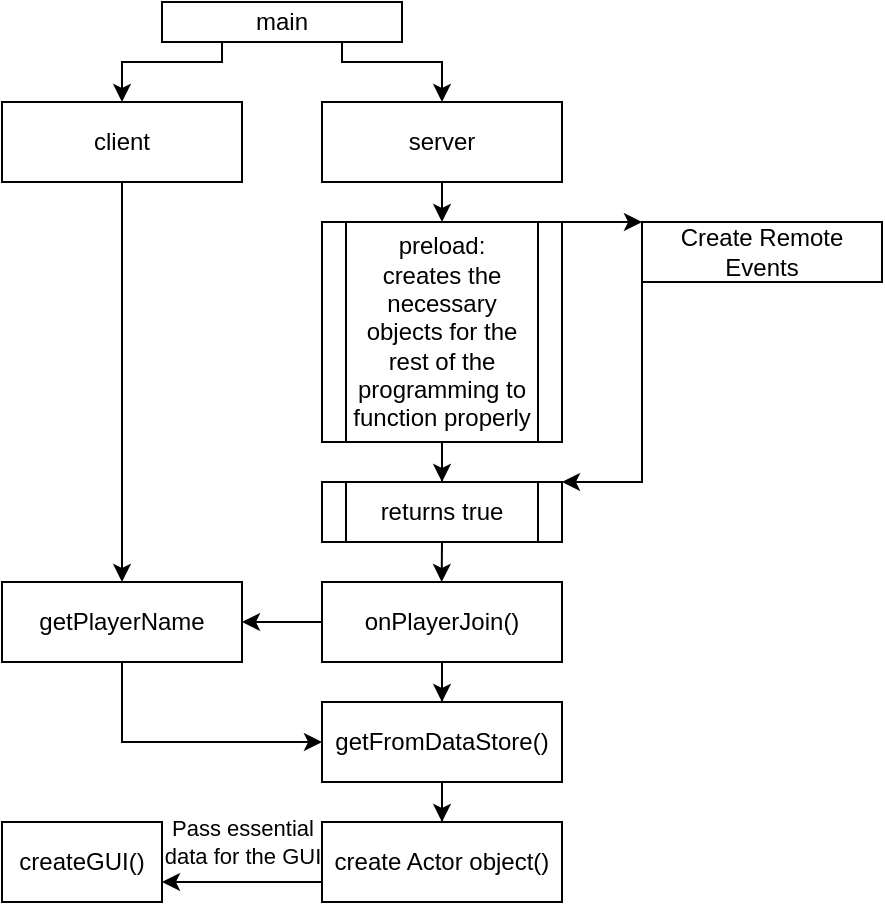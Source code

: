 <mxfile version="20.8.15" type="github">
  <diagram name="Page-1" id="XbLDaqtRXeKVts6gPO9H">
    <mxGraphModel dx="701" dy="911" grid="1" gridSize="10" guides="1" tooltips="1" connect="1" arrows="1" fold="1" page="1" pageScale="1" pageWidth="850" pageHeight="1100" math="0" shadow="0">
      <root>
        <mxCell id="0" />
        <mxCell id="1" parent="0" />
        <mxCell id="CVBLjFyR3BGaSGpz_svB-3" style="edgeStyle=orthogonalEdgeStyle;rounded=0;orthogonalLoop=1;jettySize=auto;html=1;exitX=0.25;exitY=1;exitDx=0;exitDy=0;entryX=0.5;entryY=0;entryDx=0;entryDy=0;" edge="1" parent="1" source="CVBLjFyR3BGaSGpz_svB-1" target="CVBLjFyR3BGaSGpz_svB-2">
          <mxGeometry relative="1" as="geometry">
            <Array as="points">
              <mxPoint x="390" y="100" />
              <mxPoint x="340" y="100" />
            </Array>
          </mxGeometry>
        </mxCell>
        <mxCell id="CVBLjFyR3BGaSGpz_svB-5" style="edgeStyle=orthogonalEdgeStyle;rounded=0;orthogonalLoop=1;jettySize=auto;html=1;exitX=0.75;exitY=1;exitDx=0;exitDy=0;entryX=0.5;entryY=0;entryDx=0;entryDy=0;" edge="1" parent="1" source="CVBLjFyR3BGaSGpz_svB-1" target="CVBLjFyR3BGaSGpz_svB-4">
          <mxGeometry relative="1" as="geometry">
            <Array as="points">
              <mxPoint x="450" y="100" />
              <mxPoint x="500" y="100" />
            </Array>
          </mxGeometry>
        </mxCell>
        <mxCell id="CVBLjFyR3BGaSGpz_svB-1" value="main" style="rounded=0;whiteSpace=wrap;html=1;" vertex="1" parent="1">
          <mxGeometry x="360" y="70" width="120" height="20" as="geometry" />
        </mxCell>
        <mxCell id="CVBLjFyR3BGaSGpz_svB-23" value="" style="edgeStyle=orthogonalEdgeStyle;rounded=0;orthogonalLoop=1;jettySize=auto;html=1;" edge="1" parent="1" source="CVBLjFyR3BGaSGpz_svB-2" target="CVBLjFyR3BGaSGpz_svB-22">
          <mxGeometry relative="1" as="geometry" />
        </mxCell>
        <mxCell id="CVBLjFyR3BGaSGpz_svB-2" value="client" style="rounded=0;whiteSpace=wrap;html=1;" vertex="1" parent="1">
          <mxGeometry x="280" y="120" width="120" height="40" as="geometry" />
        </mxCell>
        <mxCell id="CVBLjFyR3BGaSGpz_svB-7" style="edgeStyle=orthogonalEdgeStyle;rounded=0;orthogonalLoop=1;jettySize=auto;html=1;exitX=0.5;exitY=1;exitDx=0;exitDy=0;entryX=0.5;entryY=0;entryDx=0;entryDy=0;" edge="1" parent="1" source="CVBLjFyR3BGaSGpz_svB-4" target="CVBLjFyR3BGaSGpz_svB-6">
          <mxGeometry relative="1" as="geometry" />
        </mxCell>
        <mxCell id="CVBLjFyR3BGaSGpz_svB-4" value="server" style="rounded=0;whiteSpace=wrap;html=1;" vertex="1" parent="1">
          <mxGeometry x="440" y="120" width="120" height="40" as="geometry" />
        </mxCell>
        <mxCell id="CVBLjFyR3BGaSGpz_svB-10" style="edgeStyle=orthogonalEdgeStyle;rounded=0;orthogonalLoop=1;jettySize=auto;html=1;exitX=1;exitY=0;exitDx=0;exitDy=0;entryX=0;entryY=0;entryDx=0;entryDy=0;" edge="1" parent="1" source="CVBLjFyR3BGaSGpz_svB-6" target="CVBLjFyR3BGaSGpz_svB-9">
          <mxGeometry relative="1" as="geometry">
            <Array as="points">
              <mxPoint x="580" y="180" />
              <mxPoint x="580" y="180" />
            </Array>
          </mxGeometry>
        </mxCell>
        <mxCell id="CVBLjFyR3BGaSGpz_svB-12" value="" style="edgeStyle=orthogonalEdgeStyle;rounded=0;orthogonalLoop=1;jettySize=auto;html=1;" edge="1" parent="1" source="CVBLjFyR3BGaSGpz_svB-6" target="CVBLjFyR3BGaSGpz_svB-11">
          <mxGeometry relative="1" as="geometry" />
        </mxCell>
        <mxCell id="CVBLjFyR3BGaSGpz_svB-6" value="preload:&lt;br&gt;creates the necessary objects for the rest of the programming to function properly" style="shape=process;whiteSpace=wrap;html=1;backgroundOutline=1;" vertex="1" parent="1">
          <mxGeometry x="440" y="180" width="120" height="110" as="geometry" />
        </mxCell>
        <mxCell id="CVBLjFyR3BGaSGpz_svB-14" style="edgeStyle=orthogonalEdgeStyle;rounded=0;orthogonalLoop=1;jettySize=auto;html=1;exitX=0;exitY=1;exitDx=0;exitDy=0;entryX=1;entryY=0;entryDx=0;entryDy=0;" edge="1" parent="1" source="CVBLjFyR3BGaSGpz_svB-9" target="CVBLjFyR3BGaSGpz_svB-11">
          <mxGeometry relative="1" as="geometry">
            <Array as="points">
              <mxPoint x="600" y="310" />
            </Array>
          </mxGeometry>
        </mxCell>
        <mxCell id="CVBLjFyR3BGaSGpz_svB-9" value="Create Remote Events" style="rounded=0;whiteSpace=wrap;html=1;" vertex="1" parent="1">
          <mxGeometry x="600" y="180" width="120" height="30" as="geometry" />
        </mxCell>
        <mxCell id="CVBLjFyR3BGaSGpz_svB-15" style="edgeStyle=orthogonalEdgeStyle;rounded=0;orthogonalLoop=1;jettySize=auto;html=1;exitX=0.5;exitY=1;exitDx=0;exitDy=0;" edge="1" parent="1" source="CVBLjFyR3BGaSGpz_svB-11">
          <mxGeometry relative="1" as="geometry">
            <mxPoint x="499.833" y="360" as="targetPoint" />
          </mxGeometry>
        </mxCell>
        <mxCell id="CVBLjFyR3BGaSGpz_svB-11" value="returns true" style="shape=process;whiteSpace=wrap;html=1;backgroundOutline=1;" vertex="1" parent="1">
          <mxGeometry x="440" y="310" width="120" height="30" as="geometry" />
        </mxCell>
        <mxCell id="CVBLjFyR3BGaSGpz_svB-13" style="edgeStyle=orthogonalEdgeStyle;rounded=0;orthogonalLoop=1;jettySize=auto;html=1;exitX=0.5;exitY=1;exitDx=0;exitDy=0;" edge="1" parent="1" source="CVBLjFyR3BGaSGpz_svB-11" target="CVBLjFyR3BGaSGpz_svB-11">
          <mxGeometry relative="1" as="geometry" />
        </mxCell>
        <mxCell id="CVBLjFyR3BGaSGpz_svB-19" value="" style="edgeStyle=orthogonalEdgeStyle;rounded=0;orthogonalLoop=1;jettySize=auto;html=1;" edge="1" parent="1" source="CVBLjFyR3BGaSGpz_svB-16" target="CVBLjFyR3BGaSGpz_svB-18">
          <mxGeometry relative="1" as="geometry" />
        </mxCell>
        <mxCell id="CVBLjFyR3BGaSGpz_svB-24" style="edgeStyle=orthogonalEdgeStyle;rounded=0;orthogonalLoop=1;jettySize=auto;html=1;exitX=0;exitY=0.5;exitDx=0;exitDy=0;entryX=1;entryY=0.5;entryDx=0;entryDy=0;" edge="1" parent="1" source="CVBLjFyR3BGaSGpz_svB-16" target="CVBLjFyR3BGaSGpz_svB-22">
          <mxGeometry relative="1" as="geometry" />
        </mxCell>
        <mxCell id="CVBLjFyR3BGaSGpz_svB-16" value="onPlayerJoin()" style="rounded=0;whiteSpace=wrap;html=1;" vertex="1" parent="1">
          <mxGeometry x="440" y="360" width="120" height="40" as="geometry" />
        </mxCell>
        <mxCell id="CVBLjFyR3BGaSGpz_svB-21" value="" style="edgeStyle=orthogonalEdgeStyle;rounded=0;orthogonalLoop=1;jettySize=auto;html=1;" edge="1" parent="1" source="CVBLjFyR3BGaSGpz_svB-18" target="CVBLjFyR3BGaSGpz_svB-20">
          <mxGeometry relative="1" as="geometry" />
        </mxCell>
        <mxCell id="CVBLjFyR3BGaSGpz_svB-18" value="getFromDataStore()" style="whiteSpace=wrap;html=1;rounded=0;" vertex="1" parent="1">
          <mxGeometry x="440" y="420" width="120" height="40" as="geometry" />
        </mxCell>
        <mxCell id="CVBLjFyR3BGaSGpz_svB-27" value="Pass essential &lt;br&gt;data for the GUI" style="edgeStyle=orthogonalEdgeStyle;rounded=0;orthogonalLoop=1;jettySize=auto;html=1;exitX=0;exitY=0.5;exitDx=0;exitDy=0;entryX=1;entryY=0.75;entryDx=0;entryDy=0;" edge="1" parent="1" source="CVBLjFyR3BGaSGpz_svB-20" target="CVBLjFyR3BGaSGpz_svB-26">
          <mxGeometry x="0.111" y="-20" relative="1" as="geometry">
            <Array as="points">
              <mxPoint x="440" y="510" />
            </Array>
            <mxPoint as="offset" />
          </mxGeometry>
        </mxCell>
        <mxCell id="CVBLjFyR3BGaSGpz_svB-20" value="create Actor object()" style="whiteSpace=wrap;html=1;rounded=0;" vertex="1" parent="1">
          <mxGeometry x="440" y="480" width="120" height="40" as="geometry" />
        </mxCell>
        <mxCell id="CVBLjFyR3BGaSGpz_svB-25" style="edgeStyle=orthogonalEdgeStyle;rounded=0;orthogonalLoop=1;jettySize=auto;html=1;exitX=0.5;exitY=1;exitDx=0;exitDy=0;entryX=0;entryY=0.5;entryDx=0;entryDy=0;" edge="1" parent="1" source="CVBLjFyR3BGaSGpz_svB-22" target="CVBLjFyR3BGaSGpz_svB-18">
          <mxGeometry relative="1" as="geometry" />
        </mxCell>
        <mxCell id="CVBLjFyR3BGaSGpz_svB-22" value="getPlayerName" style="whiteSpace=wrap;html=1;rounded=0;" vertex="1" parent="1">
          <mxGeometry x="280" y="360" width="120" height="40" as="geometry" />
        </mxCell>
        <mxCell id="CVBLjFyR3BGaSGpz_svB-26" value="createGUI()" style="rounded=0;whiteSpace=wrap;html=1;" vertex="1" parent="1">
          <mxGeometry x="280" y="480" width="80" height="40" as="geometry" />
        </mxCell>
      </root>
    </mxGraphModel>
  </diagram>
</mxfile>
